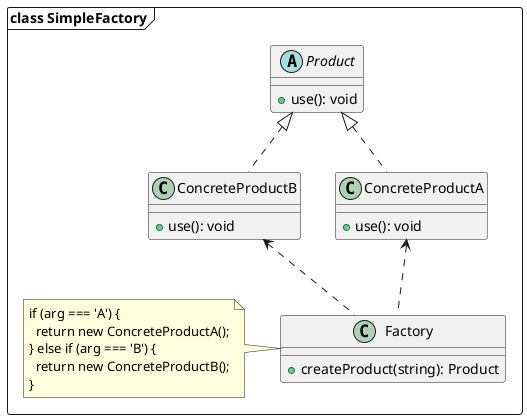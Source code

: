 @startuml mainframe
package "class SimpleFactory" <<Frame>> {
  abstract class Product {
    +use(): void
  }

  class ConcreteProductA {
    +use(): void
  }

  class ConcreteProductB {
    +use(): void
  }

  ConcreteProductA ..up|> Product
  ConcreteProductB ..up|> Product


  class Factory {
    +createProduct(string): Product
  }

  Factory ..up> ConcreteProductA
  Factory ..up> ConcreteProductB

  note left of Factory
  if (arg === 'A') {
    return new ConcreteProductA();
  } else if (arg === 'B') {
    return new ConcreteProductB();
  }
  end note
}
@enduml